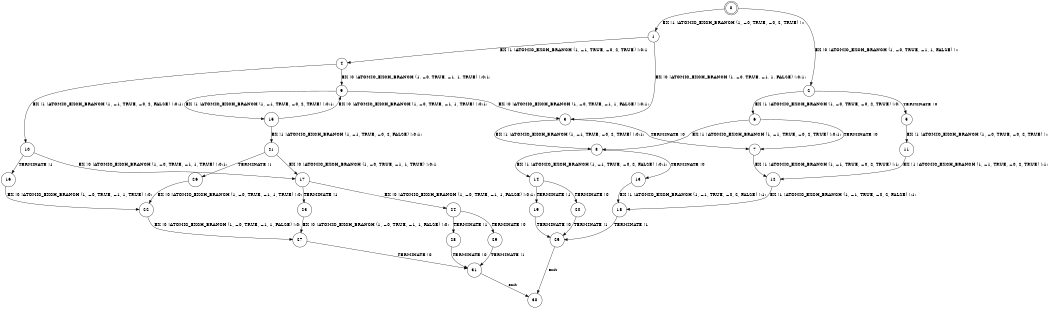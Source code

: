 digraph BCG {
size = "7, 10.5";
center = TRUE;
node [shape = circle];
0 [peripheries = 2];
0 -> 1 [label = "EX !1 !ATOMIC_EXCH_BRANCH (1, +0, TRUE, +0, 2, TRUE) !::"];
0 -> 2 [label = "EX !0 !ATOMIC_EXCH_BRANCH (1, +0, TRUE, +1, 1, FALSE) !::"];
1 -> 3 [label = "EX !0 !ATOMIC_EXCH_BRANCH (1, +0, TRUE, +1, 1, FALSE) !:0:1:"];
1 -> 4 [label = "EX !1 !ATOMIC_EXCH_BRANCH (1, +1, TRUE, +0, 2, TRUE) !:0:1:"];
2 -> 5 [label = "TERMINATE !0"];
2 -> 6 [label = "EX !1 !ATOMIC_EXCH_BRANCH (1, +0, TRUE, +0, 2, TRUE) !:0:"];
3 -> 7 [label = "TERMINATE !0"];
3 -> 8 [label = "EX !1 !ATOMIC_EXCH_BRANCH (1, +1, TRUE, +0, 2, TRUE) !:0:1:"];
4 -> 9 [label = "EX !0 !ATOMIC_EXCH_BRANCH (1, +0, TRUE, +1, 1, TRUE) !:0:1:"];
4 -> 10 [label = "EX !1 !ATOMIC_EXCH_BRANCH (1, +1, TRUE, +0, 2, FALSE) !:0:1:"];
5 -> 11 [label = "EX !1 !ATOMIC_EXCH_BRANCH (1, +0, TRUE, +0, 2, TRUE) !::"];
6 -> 7 [label = "TERMINATE !0"];
6 -> 8 [label = "EX !1 !ATOMIC_EXCH_BRANCH (1, +1, TRUE, +0, 2, TRUE) !:0:1:"];
7 -> 12 [label = "EX !1 !ATOMIC_EXCH_BRANCH (1, +1, TRUE, +0, 2, TRUE) !:1:"];
8 -> 13 [label = "TERMINATE !0"];
8 -> 14 [label = "EX !1 !ATOMIC_EXCH_BRANCH (1, +1, TRUE, +0, 2, FALSE) !:0:1:"];
9 -> 15 [label = "EX !1 !ATOMIC_EXCH_BRANCH (1, +1, TRUE, +0, 2, TRUE) !:0:1:"];
9 -> 3 [label = "EX !0 !ATOMIC_EXCH_BRANCH (1, +0, TRUE, +1, 1, FALSE) !:0:1:"];
10 -> 16 [label = "TERMINATE !1"];
10 -> 17 [label = "EX !0 !ATOMIC_EXCH_BRANCH (1, +0, TRUE, +1, 1, TRUE) !:0:1:"];
11 -> 12 [label = "EX !1 !ATOMIC_EXCH_BRANCH (1, +1, TRUE, +0, 2, TRUE) !:1:"];
12 -> 18 [label = "EX !1 !ATOMIC_EXCH_BRANCH (1, +1, TRUE, +0, 2, FALSE) !:1:"];
13 -> 18 [label = "EX !1 !ATOMIC_EXCH_BRANCH (1, +1, TRUE, +0, 2, FALSE) !:1:"];
14 -> 19 [label = "TERMINATE !1"];
14 -> 20 [label = "TERMINATE !0"];
15 -> 21 [label = "EX !1 !ATOMIC_EXCH_BRANCH (1, +1, TRUE, +0, 2, FALSE) !:0:1:"];
15 -> 9 [label = "EX !0 !ATOMIC_EXCH_BRANCH (1, +0, TRUE, +1, 1, TRUE) !:0:1:"];
16 -> 22 [label = "EX !0 !ATOMIC_EXCH_BRANCH (1, +0, TRUE, +1, 1, TRUE) !:0:"];
17 -> 23 [label = "TERMINATE !1"];
17 -> 24 [label = "EX !0 !ATOMIC_EXCH_BRANCH (1, +0, TRUE, +1, 1, FALSE) !:0:1:"];
18 -> 25 [label = "TERMINATE !1"];
19 -> 25 [label = "TERMINATE !0"];
20 -> 25 [label = "TERMINATE !1"];
21 -> 26 [label = "TERMINATE !1"];
21 -> 17 [label = "EX !0 !ATOMIC_EXCH_BRANCH (1, +0, TRUE, +1, 1, TRUE) !:0:1:"];
22 -> 27 [label = "EX !0 !ATOMIC_EXCH_BRANCH (1, +0, TRUE, +1, 1, FALSE) !:0:"];
23 -> 27 [label = "EX !0 !ATOMIC_EXCH_BRANCH (1, +0, TRUE, +1, 1, FALSE) !:0:"];
24 -> 28 [label = "TERMINATE !1"];
24 -> 29 [label = "TERMINATE !0"];
25 -> 30 [label = "exit"];
26 -> 22 [label = "EX !0 !ATOMIC_EXCH_BRANCH (1, +0, TRUE, +1, 1, TRUE) !:0:"];
27 -> 31 [label = "TERMINATE !0"];
28 -> 31 [label = "TERMINATE !0"];
29 -> 31 [label = "TERMINATE !1"];
31 -> 30 [label = "exit"];
}
